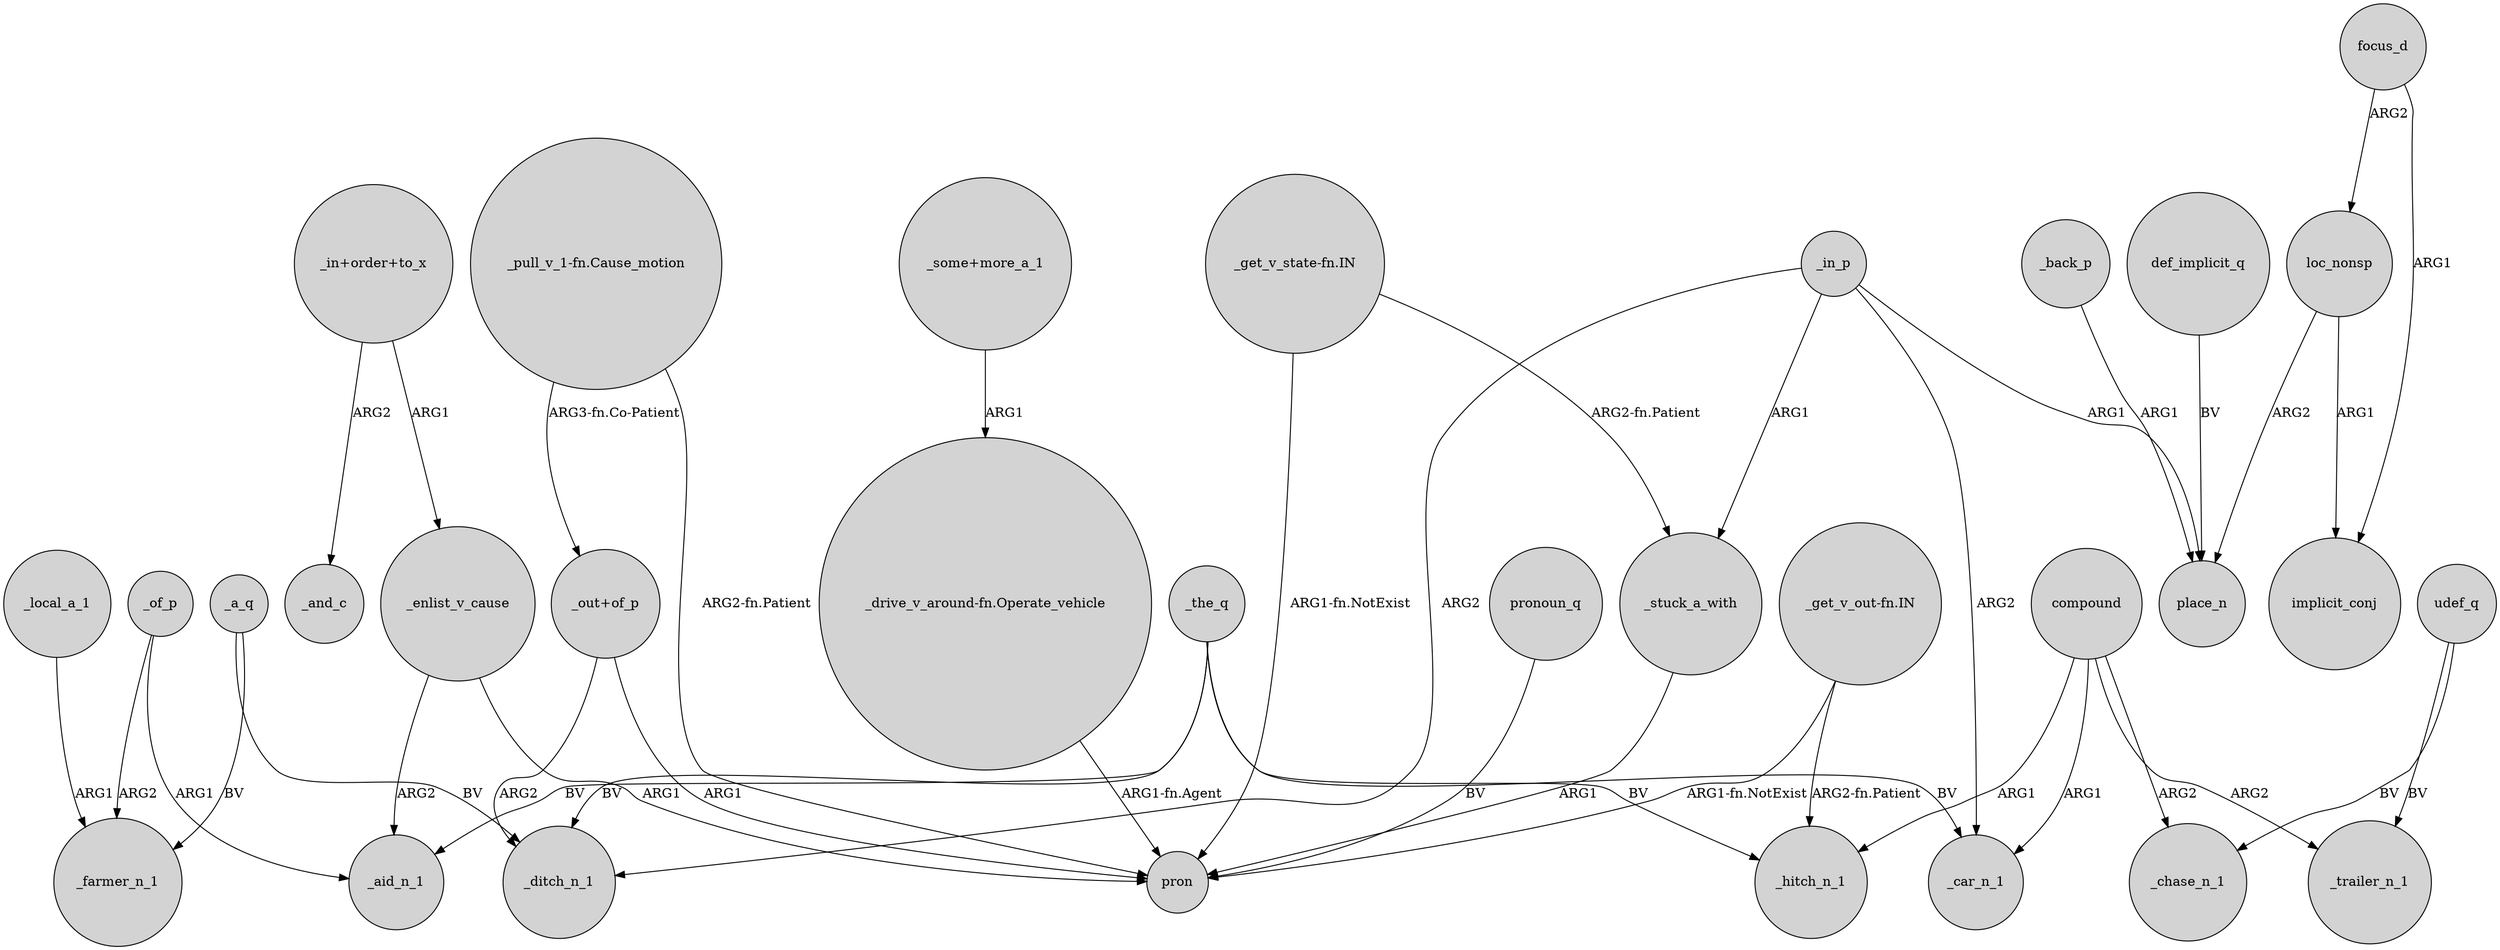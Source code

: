 digraph {
	node [shape=circle style=filled]
	compound -> _hitch_n_1 [label=ARG1]
	"_get_v_state-fn.IN" -> pron [label="ARG1-fn.NotExist"]
	focus_d -> loc_nonsp [label=ARG2]
	_of_p -> _aid_n_1 [label=ARG1]
	_stuck_a_with -> pron [label=ARG1]
	"_pull_v_1-fn.Cause_motion" -> pron [label="ARG2-fn.Patient"]
	_the_q -> _hitch_n_1 [label=BV]
	_enlist_v_cause -> pron [label=ARG1]
	_in_p -> _stuck_a_with [label=ARG1]
	_the_q -> _car_n_1 [label=BV]
	_enlist_v_cause -> _aid_n_1 [label=ARG2]
	loc_nonsp -> implicit_conj [label=ARG1]
	def_implicit_q -> place_n [label=BV]
	_a_q -> _farmer_n_1 [label=BV]
	compound -> _chase_n_1 [label=ARG2]
	_a_q -> _ditch_n_1 [label=BV]
	pronoun_q -> pron [label=BV]
	_of_p -> _farmer_n_1 [label=ARG2]
	"_drive_v_around-fn.Operate_vehicle" -> pron [label="ARG1-fn.Agent"]
	udef_q -> _chase_n_1 [label=BV]
	"_some+more_a_1" -> "_drive_v_around-fn.Operate_vehicle" [label=ARG1]
	udef_q -> _trailer_n_1 [label=BV]
	"_get_v_state-fn.IN" -> _stuck_a_with [label="ARG2-fn.Patient"]
	compound -> _trailer_n_1 [label=ARG2]
	_in_p -> place_n [label=ARG1]
	"_in+order+to_x" -> _enlist_v_cause [label=ARG1]
	"_out+of_p" -> pron [label=ARG1]
	"_out+of_p" -> _ditch_n_1 [label=ARG2]
	compound -> _car_n_1 [label=ARG1]
	focus_d -> implicit_conj [label=ARG1]
	loc_nonsp -> place_n [label=ARG2]
	_back_p -> place_n [label=ARG1]
	_in_p -> _ditch_n_1 [label=ARG2]
	"_in+order+to_x" -> _and_c [label=ARG2]
	"_get_v_out-fn.IN" -> pron [label="ARG1-fn.NotExist"]
	_the_q -> _aid_n_1 [label=BV]
	_local_a_1 -> _farmer_n_1 [label=ARG1]
	"_pull_v_1-fn.Cause_motion" -> "_out+of_p" [label="ARG3-fn.Co-Patient"]
	"_get_v_out-fn.IN" -> _hitch_n_1 [label="ARG2-fn.Patient"]
	_in_p -> _car_n_1 [label=ARG2]
	_the_q -> _ditch_n_1 [label=BV]
}
